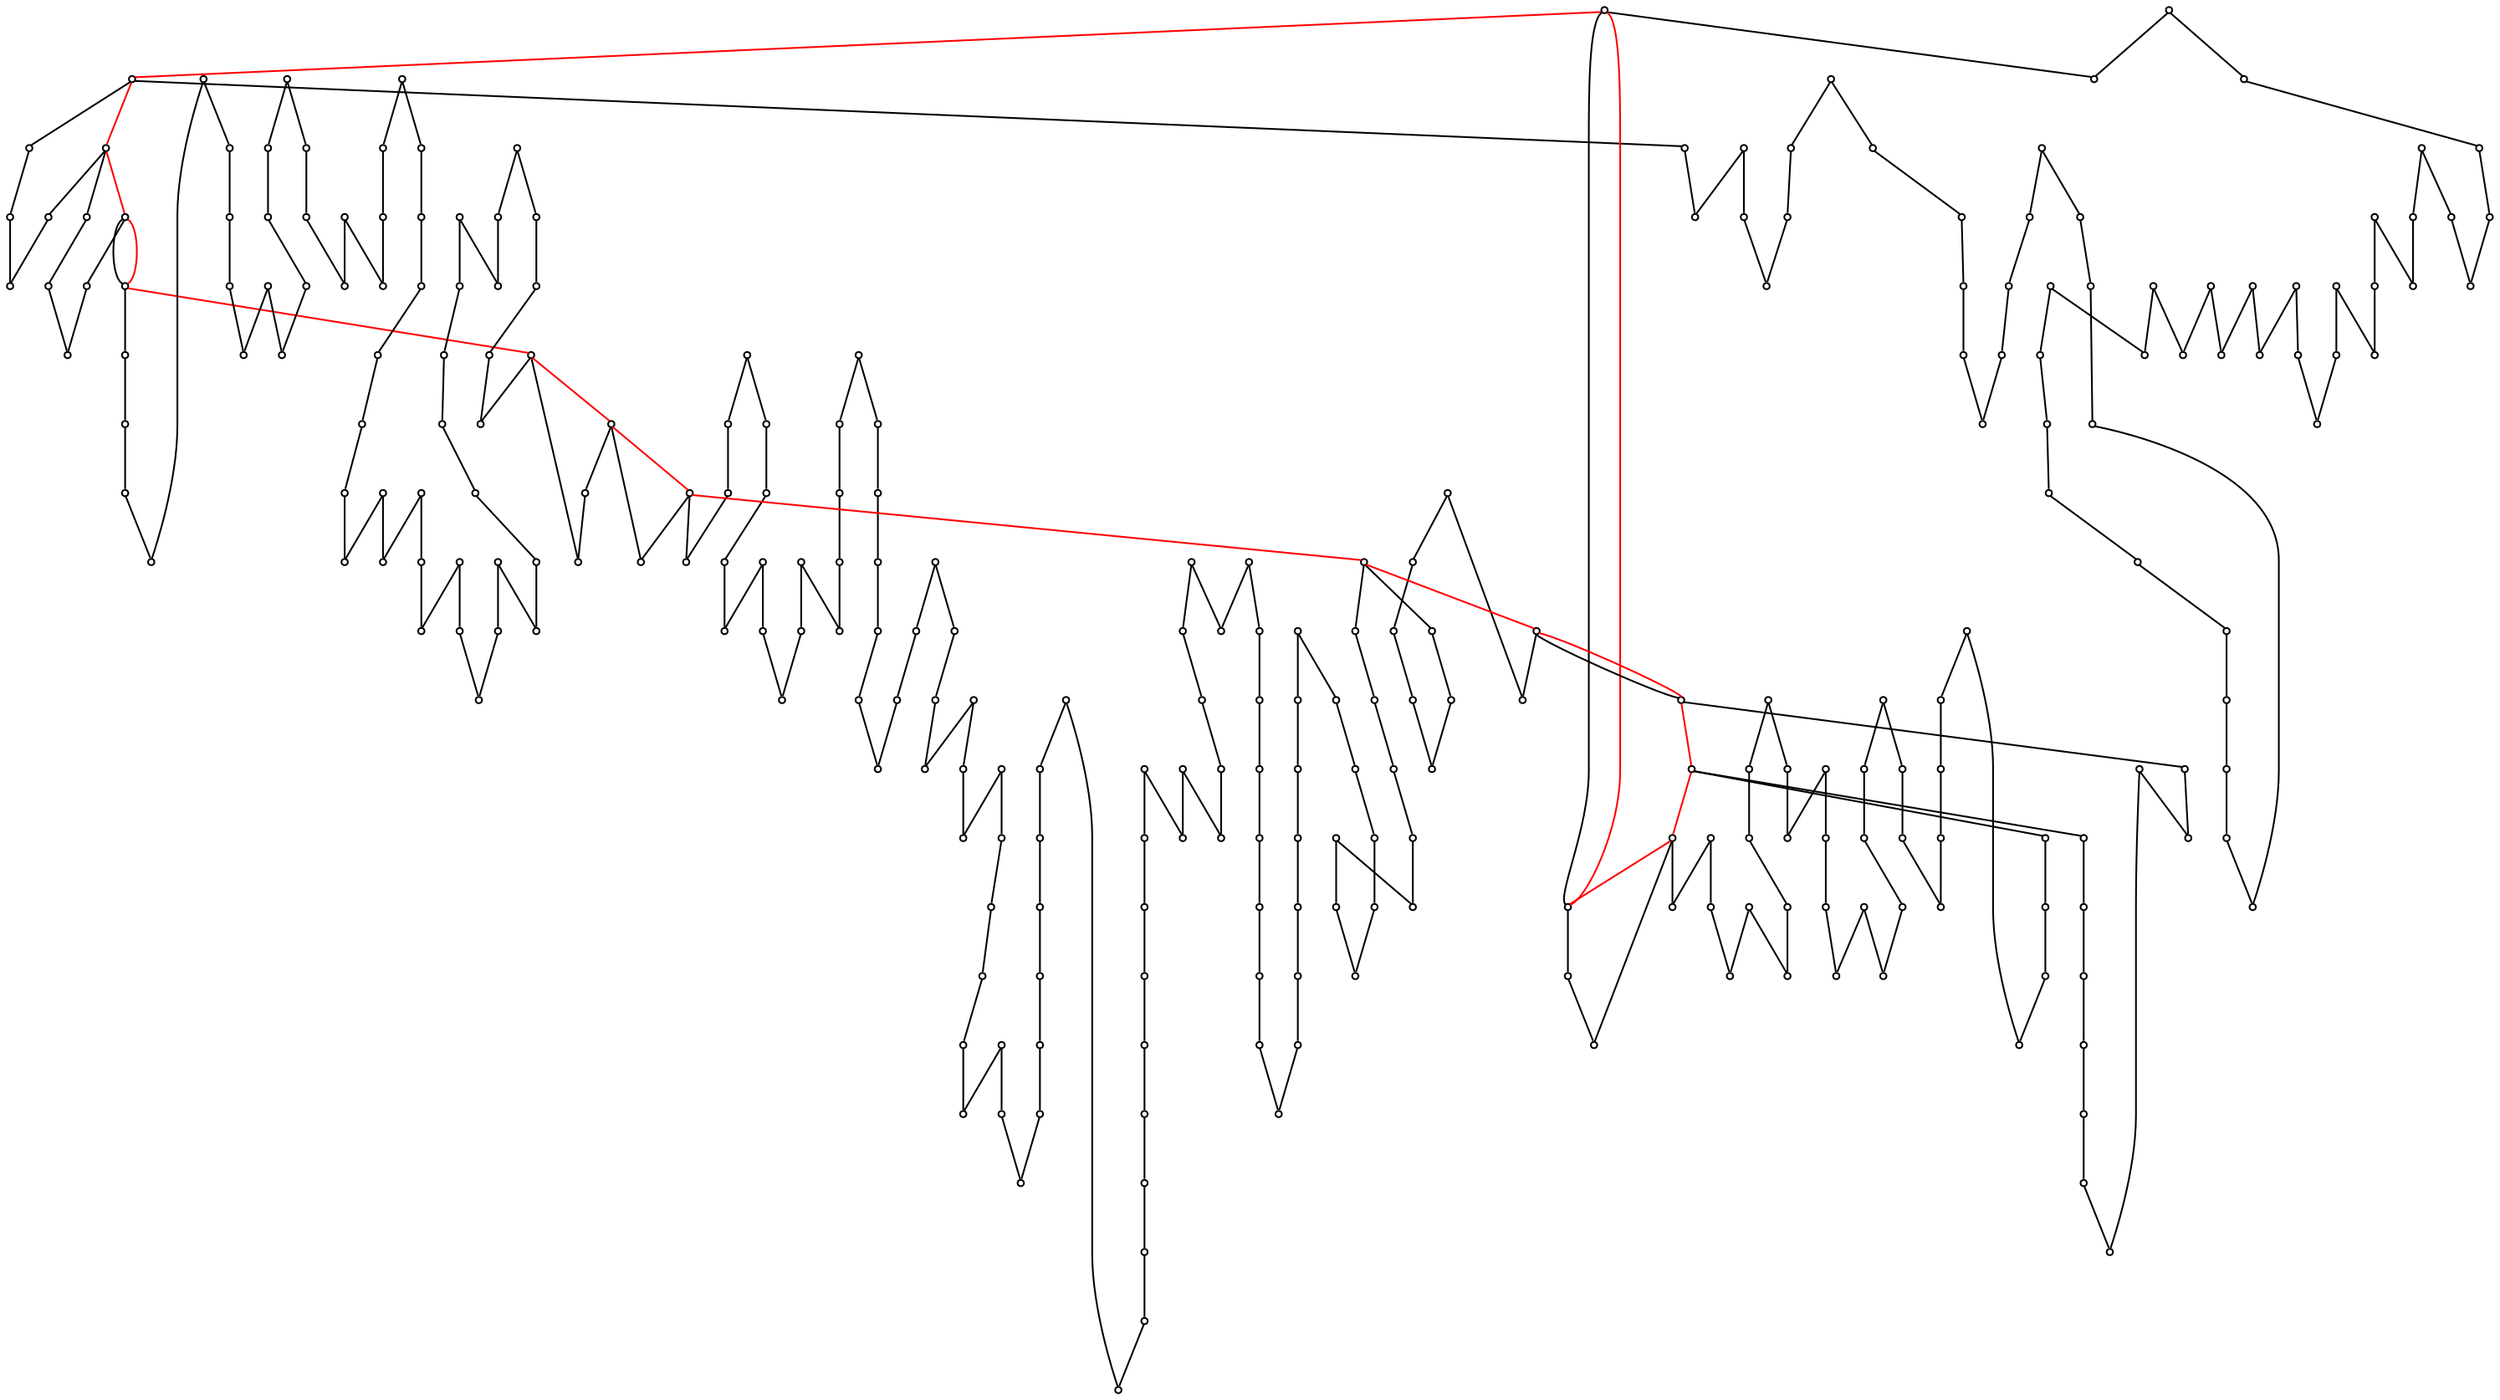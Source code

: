 graph random1012484 {
	node [shape=point fillcolor=white]
	1 [ pos = "0.078320,18.873651!"]
	2 [ pos = "0.201858,4.879049!"]
	3 [ pos = "0.626803,9.543320!"]
	4 [ pos = "0.636754,3.141306!"]
	5 [ pos = "0.692805,0.812496!"]
	6 [ pos = "0.816320,11.531362!"]
	7 [ pos = "0.820601,7.423461!"]
	8 [ pos = "0.898595,9.043035!"]
	9 [ pos = "0.945493,2.253044!"]
	10 [ pos = "1.060404,4.956891!"]
	11 [ pos = "1.253418,9.500161!"]
	12 [ pos = "1.318209,16.577179!"]
	13 [ pos = "1.332223,12.403591!"]
	14 [ pos = "1.515722,17.280968!"]
	15 [ pos = "1.541021,19.629304!"]
	16 [ pos = "1.573407,5.818803!"]
	17 [ pos = "1.579107,4.590172!"]
	18 [ pos = "1.585328,11.926122!"]
	19 [ pos = "1.622054,2.580918!"]
	20 [ pos = "1.633261,1.625248!"]
	21 [ pos = "1.651260,8.866977!"]
	22 [ pos = "1.654230,1.196202!"]
	23 [ pos = "1.656896,15.172584!"]
	24 [ pos = "1.734236,0.580591!"]
	25 [ pos = "1.756000,19.624594!"]
	26 [ pos = "1.760703,1.575590!"]
	27 [ pos = "1.797472,11.339071!"]
	28 [ pos = "1.904240,2.531817!"]
	29 [ pos = "1.992678,7.169633!"]
	30 [ pos = "2.061176,6.467650!"]
	31 [ pos = "2.128629,1.554988!"]
	32 [ pos = "2.130096,19.383804!"]
	33 [ pos = "2.313966,13.149739!"]
	34 [ pos = "2.781782,2.196685!"]
	35 [ pos = "2.785875,2.074078!"]
	36 [ pos = "3.009966,5.950796!"]
	37 [ pos = "3.037066,12.007404!"]
	38 [ pos = "3.058083,10.623403!"]
	39 [ pos = "3.120648,0.402089!"]
	40 [ pos = "3.170714,1.337004!"]
	41 [ pos = "3.176139,7.590597!"]
	42 [ pos = "3.178932,7.485783!"]
	43 [ pos = "3.223298,10.919933!"]
	44 [ pos = "3.278263,14.202678!"]
	45 [ pos = "3.523116,2.828061!"]
	46 [ pos = "3.523411,11.323457!"]
	47 [ pos = "3.787169,17.006803!"]
	48 [ pos = "3.813926,14.506858!"]
	49 [ pos = "3.958118,4.740384!"]
	50 [ pos = "4.035994,9.187392!"]
	51 [ pos = "4.043008,6.647826!"]
	52 [ pos = "4.123840,16.709145!"]
	53 [ pos = "4.231852,1.497724!"]
	54 [ pos = "4.236835,8.014710!"]
	55 [ pos = "4.243853,11.486448!"]
	56 [ pos = "4.314137,14.462653!"]
	57 [ pos = "4.494109,1.975699!"]
	58 [ pos = "4.513247,5.966216!"]
	59 [ pos = "4.523561,2.205910!"]
	60 [ pos = "4.545239,16.854819!"]
	61 [ pos = "4.641679,5.498448!"]
	62 [ pos = "4.757630,19.791445!"]
	63 [ pos = "4.937793,19.191077!"]
	64 [ pos = "5.087836,14.167364!"]
	65 [ pos = "5.195717,10.869456!"]
	66 [ pos = "5.317265,9.517981!"]
	67 [ pos = "5.631503,17.200303!"]
	68 [ pos = "5.686235,2.610793!"]
	69 [ pos = "5.727956,3.109290!"]
	70 [ pos = "5.737700,12.765421!"]
	71 [ pos = "5.806395,13.227585!"]
	72 [ pos = "5.826987,3.249500!"]
	73 [ pos = "5.854945,11.651041!"]
	74 [ pos = "5.909126,10.420152!"]
	75 [ pos = "6.187036,10.379172!"]
	76 [ pos = "6.224443,2.233858!"]
	77 [ pos = "6.249543,9.621564!"]
	78 [ pos = "6.352269,0.457056!"]
	79 [ pos = "6.505323,16.974914!"]
	80 [ pos = "6.533520,19.161594!"]
	81 [ pos = "6.629183,7.962457!"]
	82 [ pos = "6.708282,3.295170!"]
	83 [ pos = "6.749437,10.217609!"]
	84 [ pos = "6.784894,7.091544!"]
	85 [ pos = "6.792666,2.907772!"]
	86 [ pos = "6.893411,4.498278!"]
	87 [ pos = "6.959123,12.719428!"]
	88 [ pos = "6.961156,6.268391!"]
	89 [ pos = "7.040549,18.648278!"]
	90 [ pos = "7.044355,16.457635!"]
	91 [ pos = "7.196854,0.360715!"]
	92 [ pos = "7.232071,4.755246!"]
	93 [ pos = "7.273593,9.703456!"]
	94 [ pos = "7.283152,5.997707!"]
	95 [ pos = "7.296873,14.339107!"]
	96 [ pos = "7.377952,0.439891!"]
	97 [ pos = "7.383164,9.671021!"]
	98 [ pos = "7.399036,18.008431!"]
	99 [ pos = "7.468905,14.255671!"]
	100 [ pos = "7.641038,14.959565!"]
	101 [ pos = "7.667487,3.860052!"]
	102 [ pos = "7.695134,11.710494!"]
	103 [ pos = "7.806595,6.767167!"]
	104 [ pos = "7.870908,18.349002!"]
	105 [ pos = "7.921254,17.497987!"]
	106 [ pos = "7.941320,15.913057!"]
	107 [ pos = "8.006890,10.144750!"]
	108 [ pos = "8.033463,1.801470!"]
	109 [ pos = "8.071779,7.088015!"]
	110 [ pos = "8.080543,15.077818!"]
	111 [ pos = "8.157430,17.743882!"]
	112 [ pos = "8.203787,13.897965!"]
	113 [ pos = "8.314222,2.854374!"]
	114 [ pos = "8.330382,10.086306!"]
	115 [ pos = "8.379918,5.013482!"]
	116 [ pos = "8.494296,11.316729!"]
	117 [ pos = "8.529524,2.488200!"]
	118 [ pos = "8.530854,18.788112!"]
	119 [ pos = "8.676421,4.211393!"]
	120 [ pos = "8.695481,18.212278!"]
	121 [ pos = "8.713715,17.952696!"]
	122 [ pos = "8.805474,12.250742!"]
	123 [ pos = "8.864762,15.096636!"]
	124 [ pos = "8.968083,14.032132!"]
	125 [ pos = "8.981580,14.838834!"]
	126 [ pos = "9.032439,18.763359!"]
	127 [ pos = "9.221529,11.312280!"]
	128 [ pos = "9.237174,14.850950!"]
	129 [ pos = "9.262525,8.805815!"]
	130 [ pos = "9.312950,6.475271!"]
	131 [ pos = "9.439375,12.416146!"]
	132 [ pos = "9.485449,1.815758!"]
	133 [ pos = "9.553459,10.021240!"]
	134 [ pos = "9.587705,9.795516!"]
	135 [ pos = "9.680361,5.111047!"]
	136 [ pos = "9.717017,5.360402!"]
	137 [ pos = "9.841387,8.262444!"]
	138 [ pos = "9.882897,1.392167!"]
	139 [ pos = "9.908547,4.239336!"]
	140 [ pos = "10.032793,2.938609!"]
	141 [ pos = "10.080753,14.248293!"]
	142 [ pos = "10.338814,8.274519!"]
	143 [ pos = "10.706723,13.433592!"]
	144 [ pos = "10.797031,1.244198!"]
	145 [ pos = "10.859219,10.746292!"]
	146 [ pos = "10.889894,4.305811!"]
	147 [ pos = "10.910879,10.624028!"]
	148 [ pos = "10.923781,11.658181!"]
	149 [ pos = "11.063551,5.172042!"]
	150 [ pos = "11.065775,15.167379!"]
	151 [ pos = "11.280647,13.576613!"]
	152 [ pos = "11.333555,15.433305!"]
	153 [ pos = "11.350081,9.542196!"]
	154 [ pos = "11.462841,7.927673!"]
	155 [ pos = "11.473889,11.779299!"]
	156 [ pos = "11.595841,4.448073!"]
	157 [ pos = "11.614147,17.169838!"]
	158 [ pos = "11.634017,10.635810!"]
	159 [ pos = "11.656796,15.206169!"]
	160 [ pos = "11.666122,14.873197!"]
	161 [ pos = "11.672994,2.264478!"]
	162 [ pos = "11.722810,3.158295!"]
	163 [ pos = "11.729272,13.423090!"]
	164 [ pos = "11.743021,8.609174!"]
	165 [ pos = "11.856200,17.536548!"]
	166 [ pos = "11.910017,7.246801!"]
	167 [ pos = "11.920497,12.300591!"]
	168 [ pos = "11.945074,10.742283!"]
	169 [ pos = "12.006181,15.956870!"]
	170 [ pos = "12.180769,11.755632!"]
	171 [ pos = "12.265266,11.320928!"]
	172 [ pos = "12.290572,3.940516!"]
	173 [ pos = "12.370257,9.022960!"]
	174 [ pos = "12.441070,8.036657!"]
	175 [ pos = "12.442673,8.261315!"]
	176 [ pos = "12.478334,19.023513!"]
	177 [ pos = "12.480805,14.836836!"]
	178 [ pos = "12.589021,2.600720!"]
	179 [ pos = "12.652832,19.766735!"]
	180 [ pos = "12.807493,14.752626!"]
	181 [ pos = "13.014902,17.886906!"]
	182 [ pos = "13.076073,6.849102!"]
	183 [ pos = "13.133537,14.960954!"]
	184 [ pos = "13.253887,2.233827!"]
	185 [ pos = "13.334901,16.499605!"]
	186 [ pos = "13.386358,19.438288!"]
	187 [ pos = "13.388482,15.586951!"]
	188 [ pos = "13.503688,17.085942!"]
	189 [ pos = "13.569412,4.179755!"]
	190 [ pos = "13.590960,16.352381!"]
	191 [ pos = "13.965506,4.342480!"]
	192 [ pos = "13.966217,3.858648!"]
	193 [ pos = "13.975984,8.289506!"]
	194 [ pos = "14.006238,8.392641!"]
	195 [ pos = "14.032343,1.551881!"]
	196 [ pos = "14.061239,4.526132!"]
	197 [ pos = "14.115585,8.127377!"]
	198 [ pos = "14.128846,12.419382!"]
	199 [ pos = "14.133492,15.587111!"]
	200 [ pos = "14.182141,3.675268!"]
	201 [ pos = "14.280205,5.296016!"]
	202 [ pos = "14.297699,11.428207!"]
	203 [ pos = "14.478465,10.321062!"]
	204 [ pos = "14.540853,16.335507!"]
	205 [ pos = "14.661251,4.462778!"]
	206 [ pos = "14.816476,11.759311!"]
	207 [ pos = "14.819785,7.310140!"]
	208 [ pos = "14.843519,2.858040!"]
	209 [ pos = "14.876940,14.296932!"]
	210 [ pos = "14.957313,3.640729!"]
	211 [ pos = "15.011377,13.846789!"]
	212 [ pos = "15.048337,14.773914!"]
	213 [ pos = "15.151951,10.159072!"]
	214 [ pos = "15.154170,13.941832!"]
	215 [ pos = "15.157951,6.076465!"]
	216 [ pos = "15.181396,1.555500!"]
	217 [ pos = "15.435677,18.452302!"]
	218 [ pos = "15.626739,1.117763!"]
	219 [ pos = "15.818171,9.023704!"]
	220 [ pos = "15.841091,1.027001!"]
	221 [ pos = "16.035037,3.533220!"]
	222 [ pos = "16.044167,4.920269!"]
	223 [ pos = "16.099833,6.089157!"]
	224 [ pos = "16.199585,16.125041!"]
	225 [ pos = "16.210202,4.805192!"]
	226 [ pos = "16.401222,16.418384!"]
	227 [ pos = "16.414424,13.263282!"]
	228 [ pos = "16.626547,17.662092!"]
	229 [ pos = "16.651624,17.256957!"]
	230 [ pos = "16.682959,9.203130!"]
	231 [ pos = "16.796503,8.605815!"]
	232 [ pos = "16.812535,2.669654!"]
	233 [ pos = "16.904515,14.267094!"]
	234 [ pos = "16.981650,4.610865!"]
	235 [ pos = "17.032112,8.915572!"]
	236 [ pos = "17.117651,12.164297!"]
	237 [ pos = "17.176512,2.987654!"]
	238 [ pos = "17.232705,11.477405!"]
	239 [ pos = "17.259617,14.555769!"]
	240 [ pos = "17.289672,10.931466!"]
	241 [ pos = "17.297769,1.286809!"]
	242 [ pos = "17.402709,3.469329!"]
	243 [ pos = "17.411639,10.993391!"]
	244 [ pos = "17.579292,4.211021!"]
	245 [ pos = "17.588188,1.464349!"]
	246 [ pos = "17.615893,0.191447!"]
	247 [ pos = "17.799914,14.356511!"]
	248 [ pos = "17.806720,1.861667!"]
	249 [ pos = "17.808946,12.767899!"]
	250 [ pos = "18.048763,17.482425!"]
	251 [ pos = "18.102745,12.361481!"]
	252 [ pos = "18.127146,2.087148!"]
	253 [ pos = "18.132679,12.139886!"]
	254 [ pos = "18.145282,12.927333!"]
	255 [ pos = "18.181407,0.364450!"]
	256 [ pos = "18.259105,17.317717!"]
	257 [ pos = "18.294479,15.103468!"]
	258 [ pos = "18.342526,16.494096!"]
	259 [ pos = "18.398638,0.273911!"]
	260 [ pos = "18.498077,5.823985!"]
	261 [ pos = "18.536266,9.261111!"]
	262 [ pos = "18.586702,19.365428!"]
	263 [ pos = "18.752785,14.732232!"]
	264 [ pos = "18.768246,10.646096!"]
	265 [ pos = "18.850855,5.168319!"]
	266 [ pos = "19.088562,12.391317!"]
	267 [ pos = "19.216160,12.580676!"]
	268 [ pos = "19.259377,8.612522!"]
	269 [ pos = "19.298226,10.717435!"]
	270 [ pos = "19.352306,0.844808!"]
	271 [ pos = "19.466448,7.451283!"]
	272 [ pos = "19.510057,19.382352!"]
	273 [ pos = "19.555833,10.882250!"]
	274 [ pos = "19.644326,15.657497!"]
	275 [ pos = "19.710002,0.229508!"]
	276 [ pos = "19.771704,17.227298!"]
	277 [ pos = "19.851881,12.026087!"]
	278 [ pos = "19.891188,16.096834!"]
	279 [ pos = "19.901242,11.729293!"]
	280 [ pos = "19.925903,18.432213!"]
	281 [ pos = "19.992083,1.295779!"]
	282 [ pos = "20.000000,13.362533!"]

	1 -- 14 [color = black]
	2 -- 4 [color = black]
	5 -- 20 [color = black]
	24 -- 39 [color = black]
	39 -- 40 [color = black]
	246 -- 255 [color = black]
	275 -- 270 [color = black]
	281 -- 232 [color = black]
	282 -- 263 [color = black]
	280 -- 272 [color = black]
	272 -- 262 [color = black]
	179 -- 176 [color = black]
	62 -- 32 [color = black]
	15 -- 1 [color = black]
	246 -- 252 [color = black]
	15 -- 25 [color = black]
	280 -- 276 [color = black]
	179 -- 186 [color = black]
	282 -- 267 [color = black]
	275 -- 259 [color = black]
	91 -- 78 [color = black]
	279 -- 277 [color = black]
	278 -- 276 [color = black]
	91 -- 96 [color = black]
	5 -- 9 [color = black]
	2 -- 10 [color = black]
	3 -- 6 [color = black]
	259 -- 255 [color = black]
	279 -- 273 [color = black]
	271 -- 268 [color = black]
	273 -- 269 [color = black]
	262 -- 256 [color = black]
	3 -- 11 [color = black]
	7 -- 21 [color = black]
	4 -- 19 [color = black]
	278 -- 274 [color = black]
	25 -- 32 [color = black]
	268 -- 261 [color = black]
	62 -- 63 [color = black]
	80 -- 89 [color = black]
	118 -- 126 [color = black]
	96 -- 108 [color = black]
	144 -- 138 [color = black]
	144 -- 161 [color = black]
	220 -- 218 [color = black]
	218 -- 216 [color = black]
	195 -- 216 [color = black]
	118 -- 120 [color = black]
	89 -- 98 [color = black]
	271 -- 260 [color = black]
	6 -- 27 [color = black]
	13 -- 38 [color = black]
	12 -- 23 [color = black]
	12 -- 14 [color = black]
	265 -- 260 [color = black]
	80 -- 63 [color = black]
	186 -- 217 [color = black]
	13 -- 18 [color = black]
	281 -- 270 [color = black]
	138 -- 132 [color = black]
	104 -- 98 [color = black]
	195 -- 184 [color = black]
	184 -- 178 [color = black]
	161 -- 162 [color = black]
	132 -- 140 [color = black]
	126 -- 157 [color = black]
	269 -- 264 [color = black]
	261 -- 235 [color = black]
	108 -- 113 [color = black]
	23 -- 48 [color = black]
	24 -- 22 [color = black]
	277 -- 253 [color = black]
	267 -- 266 [color = black]
	22 -- 31 [color = black]
	20 -- 26 [color = black]
	26 -- 31 [color = black]
	8 -- 11 [color = black]
	104 -- 105 [color = black]
	120 -- 121 [color = black]
	121 -- 111 [color = black]
	111 -- 105 [color = black]
	220 -- 241 [color = black]
	241 -- 245 [color = black]
	117 -- 113 [color = black]
	78 -- 76 [color = black]
	53 -- 45 [color = black]
	53 -- 57 [color = black]
	57 -- 59 [color = black]
	7 -- 29 [color = black]
	10 -- 17 [color = black]
	16 -- 36 [color = black]
	30 -- 29 [color = black]
	217 -- 228 [color = black]
	228 -- 229 [color = black]
	229 -- 226 [color = black]
	250 -- 256 [color = black]
	18 -- 27 [color = black]
	274 -- 257 [color = black]
	263 -- 247 [color = black]
	8 -- 21 [color = black]
	16 -- 17 [color = black]
	245 -- 248 [color = black]
	248 -- 252 [color = black]
	9 -- 28 [color = black]
	19 -- 28 [color = black]
	178 -- 172 [color = black]
	59 -- 69 [color = black]
	76 -- 85 [color = black]
	68 -- 72 [color = black]
	69 -- 72 [color = black]
	33 -- 44 [color = black]
	44 -- 64 [color = black]
	48 -- 56 [color = black]
	176 -- 181 [color = black]
	165 -- 157 [color = black]
	165 -- 169 [color = black]
	162 -- 146 [color = black]
	172 -- 156 [color = black]
	156 -- 149 [color = black]
	146 -- 139 [color = black]
	40 -- 35 [color = black]
	35 -- 34 [color = black]
	34 -- 45 [color = black]
	257 -- 239 [color = black]
	247 -- 233 [color = black]
	239 -- 233 [color = black]
	265 -- 223 [color = black]
	244 -- 242 [color = black]
	242 -- 237 [color = black]
	237 -- 232 [color = black]
	244 -- 234 [color = black]
	68 -- 82 [color = black]
	85 -- 82 [color = black]
	250 -- 258 [color = black]
	226 -- 224 [color = black]
	224 -- 258 [color = black]
	181 -- 188 [color = black]
	188 -- 190 [color = black]
	185 -- 190 [color = black]
	185 -- 204 [color = black]
	169 -- 152 [color = black]
	187 -- 183 [color = black]
	183 -- 180 [color = black]
	180 -- 177 [color = black]
	177 -- 160 [color = black]
	159 -- 160 [color = black]
	159 -- 150 [color = black]
	152 -- 150 [color = black]
	187 -- 199 [color = black]
	199 -- 209 [color = black]
	234 -- 225 [color = black]
	225 -- 222 [color = black]
	222 -- 221 [color = black]
	223 -- 207 [color = black]
	215 -- 201 [color = black]
	201 -- 196 [color = black]
	205 -- 210 [color = black]
	196 -- 191 [color = black]
	191 -- 189 [color = black]
	192 -- 200 [color = black]
	192 -- 189 [color = black]
	200 -- 208 [color = black]
	210 -- 208 [color = black]
	56 -- 64 [color = black]
	149 -- 136 [color = black]
	139 -- 119 [color = black]
	135 -- 136 [color = black]
	205 -- 221 [color = black]
	117 -- 140 [color = black]
	135 -- 115 [color = black]
	119 -- 101 [color = black]
	115 -- 130 [color = black]
	101 -- 86 [color = black]
	92 -- 86 [color = black]
	92 -- 88 [color = black]
	94 -- 88 [color = black]
	94 -- 84 [color = black]
	103 -- 109 [color = black]
	109 -- 130 [color = black]
	103 -- 81 [color = black]
	84 -- 81 [color = black]
	30 -- 41 [color = black]
	266 -- 254 [color = black]
	253 -- 251 [color = black]
	251 -- 243 [color = black]
	254 -- 249 [color = black]
	249 -- 227 [color = black]
	236 -- 238 [color = black]
	238 -- 240 [color = black]
	243 -- 240 [color = black]
	236 -- 227 [color = black]
	33 -- 37 [color = black]
	37 -- 55 [color = black]
	46 -- 43 [color = black]
	43 -- 38 [color = black]
	46 -- 55 [color = black]
	36 -- 49 [color = black]
	42 -- 41 [color = black]
	42 -- 50 [color = black]
	51 -- 58 [color = black]
	58 -- 61 [color = black]
	61 -- 49 [color = black]
	51 -- 54 [color = black]
	54 -- 77 [color = black]
	50 -- 66 [color = black]
	66 -- 65 [color = black]
	77 -- 93 [color = black]
	74 -- 75 [color = black]
	75 -- 83 [color = black]
	83 -- 107 [color = black]
	93 -- 97 [color = black]
	74 -- 73 [color = black]
	97 -- 114 [color = black]
	107 -- 114 [color = black]
	65 -- 70 [color = black]
	204 -- 212 [color = black]
	212 -- 214 [color = black]
	209 -- 211 [color = black]
	214 -- 211 [color = black]
	73 -- 116 [color = black]
	70 -- 71 [color = black]
	71 -- 87 [color = black]
	87 -- 102 [color = black]
	102 -- 122 [color = black]
	116 -- 127 [color = black]
	122 -- 131 [color = black]
	127 -- 131 [color = black]
	215 -- 182 [color = black]
	207 -- 197 [color = black]
	197 -- 194 [color = black]
	193 -- 194 [color = black]
	193 -- 175 [color = black]
	182 -- 166 [color = black]
	174 -- 175 [color = black]
	174 -- 173 [color = black]
	166 -- 154 [color = black]
	154 -- 137 [color = black]
	164 -- 153 [color = black]
	173 -- 171 [color = black]
	153 -- 147 [color = black]
	158 -- 168 [color = black]
	158 -- 145 [color = black]
	147 -- 145 [color = black]
	168 -- 148 [color = black]
	171 -- 170 [color = black]
	170 -- 167 [color = black]
	155 -- 143 [color = black]
	155 -- 148 [color = black]
	164 -- 142 [color = black]
	142 -- 134 [color = black]
	137 -- 129 [color = black]
	129 -- 133 [color = black]
	134 -- 133 [color = black]
	167 -- 163 [color = black]
	163 -- 151 [color = black]
	151 -- 141 [color = black]
	143 -- 124 [color = black]
	141 -- 128 [color = black]
	124 -- 112 [color = black]
	128 -- 123 [color = black]
	125 -- 123 [color = black]
	125 -- 110 [color = black]
	112 -- 99 [color = black]
	110 -- 106 [color = black]
	100 -- 95 [color = black]
	99 -- 95 [color = black]
	100 -- 52 [color = black]
	106 -- 90 [color = black]
	90 -- 79 [color = black]
	79 -- 67 [color = black]
	67 -- 60 [color = black]
	60 -- 47 [color = black]
	52 -- 47 [color = black]
	264 -- 230 [color = black]
	235 -- 231 [color = black]
	230 -- 213 [color = black]
	231 -- 219 [color = black]
	219 -- 203 [color = black]
	213 -- 206 [color = black]
	203 -- 202 [color = black]
	202 -- 198 [color = black]
	206 -- 198 [color = black]
	1 -- 2 [color = red]
	2 -- 5 [color = red]
	5 -- 24 [color = red]
	24 -- 39 [color = red]
	39 -- 246 [color = red]
	246 -- 275 [color = red]
	275 -- 281 [color = red]
	281 -- 282 [color = red]
	282 -- 280 [color = red]
	280 -- 272 [color = red]
	272 -- 179 [color = red]
	179 -- 62 [color = red]
	62 -- 15 [color = red]
	15 -- 1 [color = red]
}
